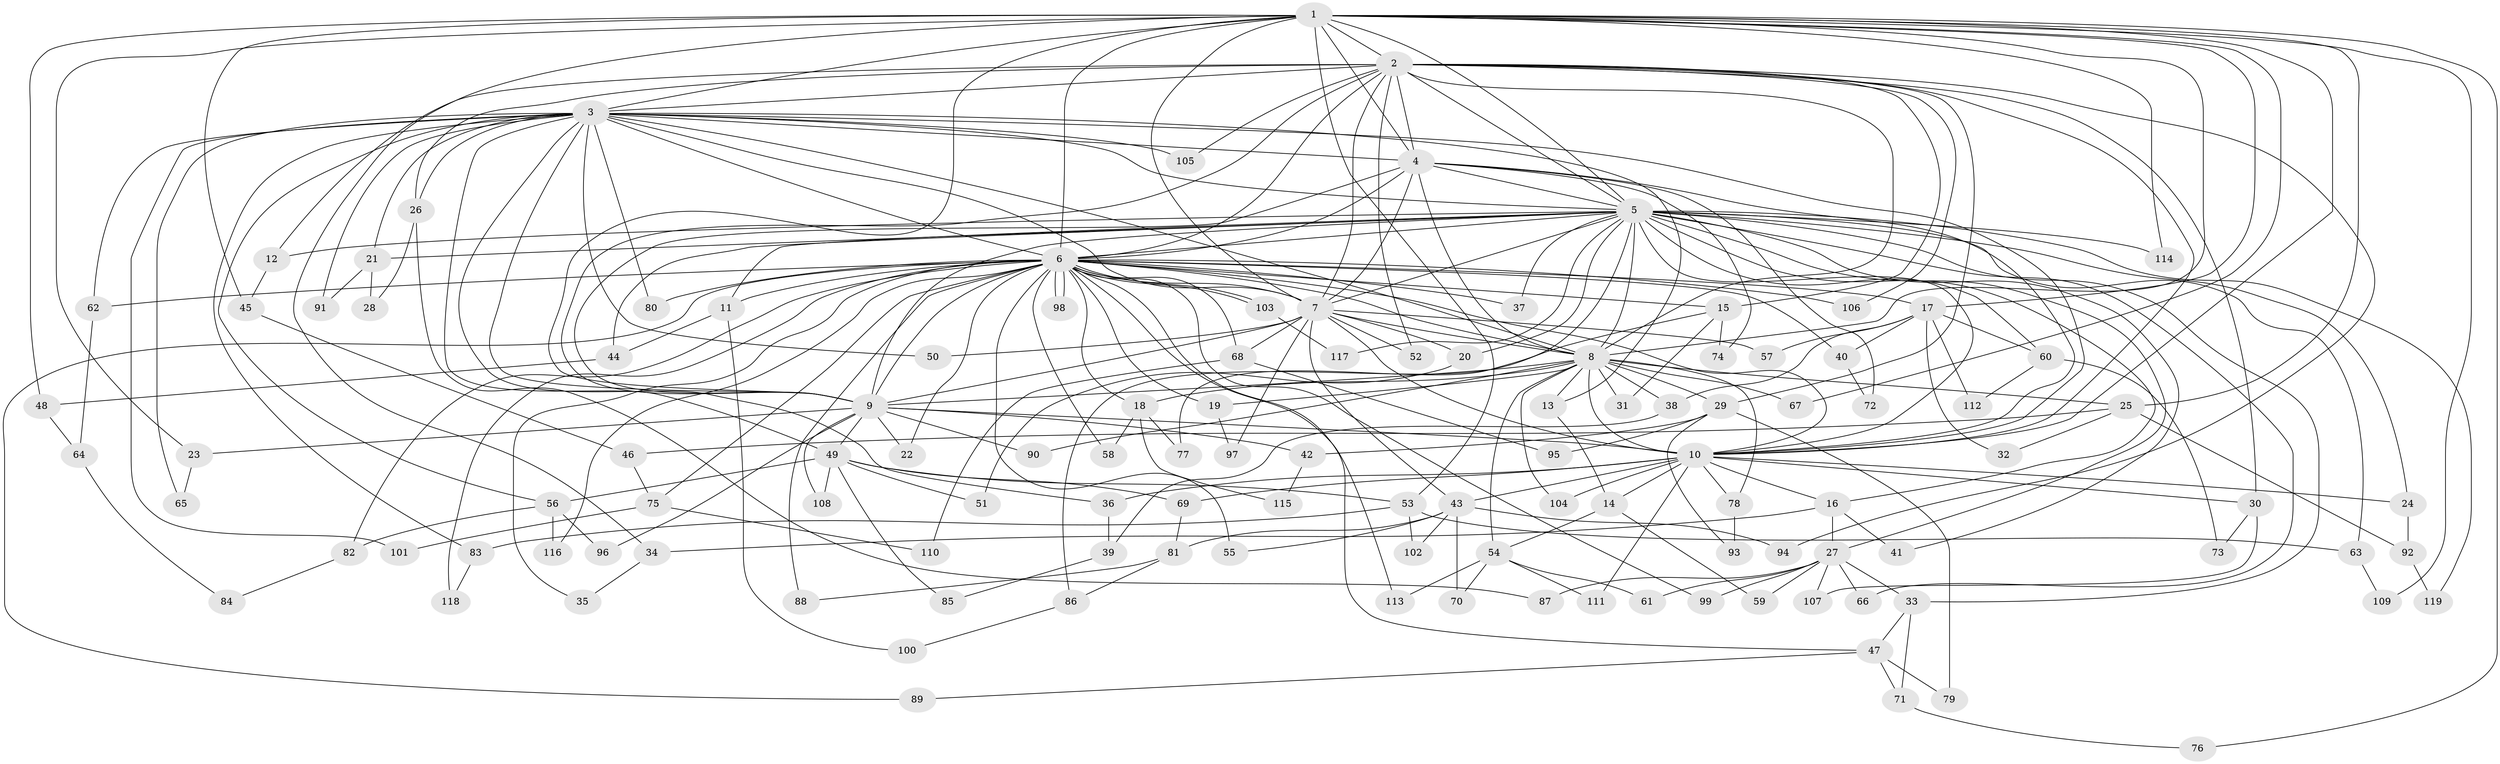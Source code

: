 // Generated by graph-tools (version 1.1) at 2025/45/03/09/25 04:45:14]
// undirected, 119 vertices, 263 edges
graph export_dot {
graph [start="1"]
  node [color=gray90,style=filled];
  1;
  2;
  3;
  4;
  5;
  6;
  7;
  8;
  9;
  10;
  11;
  12;
  13;
  14;
  15;
  16;
  17;
  18;
  19;
  20;
  21;
  22;
  23;
  24;
  25;
  26;
  27;
  28;
  29;
  30;
  31;
  32;
  33;
  34;
  35;
  36;
  37;
  38;
  39;
  40;
  41;
  42;
  43;
  44;
  45;
  46;
  47;
  48;
  49;
  50;
  51;
  52;
  53;
  54;
  55;
  56;
  57;
  58;
  59;
  60;
  61;
  62;
  63;
  64;
  65;
  66;
  67;
  68;
  69;
  70;
  71;
  72;
  73;
  74;
  75;
  76;
  77;
  78;
  79;
  80;
  81;
  82;
  83;
  84;
  85;
  86;
  87;
  88;
  89;
  90;
  91;
  92;
  93;
  94;
  95;
  96;
  97;
  98;
  99;
  100;
  101;
  102;
  103;
  104;
  105;
  106;
  107;
  108;
  109;
  110;
  111;
  112;
  113;
  114;
  115;
  116;
  117;
  118;
  119;
  1 -- 2;
  1 -- 3;
  1 -- 4;
  1 -- 5;
  1 -- 6;
  1 -- 7;
  1 -- 8;
  1 -- 9;
  1 -- 10;
  1 -- 17;
  1 -- 23;
  1 -- 25;
  1 -- 34;
  1 -- 45;
  1 -- 48;
  1 -- 53;
  1 -- 67;
  1 -- 76;
  1 -- 109;
  1 -- 114;
  2 -- 3;
  2 -- 4;
  2 -- 5;
  2 -- 6;
  2 -- 7;
  2 -- 8;
  2 -- 9;
  2 -- 10;
  2 -- 12;
  2 -- 15;
  2 -- 26;
  2 -- 29;
  2 -- 30;
  2 -- 52;
  2 -- 94;
  2 -- 105;
  2 -- 106;
  3 -- 4;
  3 -- 5;
  3 -- 6;
  3 -- 7;
  3 -- 8;
  3 -- 9;
  3 -- 10;
  3 -- 13;
  3 -- 21;
  3 -- 26;
  3 -- 36;
  3 -- 49;
  3 -- 50;
  3 -- 56;
  3 -- 62;
  3 -- 65;
  3 -- 80;
  3 -- 83;
  3 -- 91;
  3 -- 101;
  3 -- 105;
  4 -- 5;
  4 -- 6;
  4 -- 7;
  4 -- 8;
  4 -- 9;
  4 -- 10;
  4 -- 72;
  4 -- 74;
  5 -- 6;
  5 -- 7;
  5 -- 8;
  5 -- 9;
  5 -- 10;
  5 -- 11;
  5 -- 12;
  5 -- 16;
  5 -- 20;
  5 -- 21;
  5 -- 24;
  5 -- 27;
  5 -- 33;
  5 -- 37;
  5 -- 41;
  5 -- 44;
  5 -- 60;
  5 -- 63;
  5 -- 66;
  5 -- 77;
  5 -- 114;
  5 -- 117;
  5 -- 119;
  6 -- 7;
  6 -- 8;
  6 -- 9;
  6 -- 10;
  6 -- 11;
  6 -- 15;
  6 -- 17;
  6 -- 18;
  6 -- 19;
  6 -- 22;
  6 -- 35;
  6 -- 37;
  6 -- 40;
  6 -- 47;
  6 -- 55;
  6 -- 58;
  6 -- 62;
  6 -- 68;
  6 -- 75;
  6 -- 80;
  6 -- 82;
  6 -- 88;
  6 -- 89;
  6 -- 98;
  6 -- 98;
  6 -- 99;
  6 -- 103;
  6 -- 103;
  6 -- 106;
  6 -- 113;
  6 -- 116;
  6 -- 118;
  7 -- 8;
  7 -- 9;
  7 -- 10;
  7 -- 20;
  7 -- 43;
  7 -- 50;
  7 -- 52;
  7 -- 57;
  7 -- 68;
  7 -- 97;
  8 -- 9;
  8 -- 10;
  8 -- 13;
  8 -- 18;
  8 -- 19;
  8 -- 25;
  8 -- 29;
  8 -- 31;
  8 -- 38;
  8 -- 54;
  8 -- 67;
  8 -- 78;
  8 -- 90;
  8 -- 104;
  9 -- 10;
  9 -- 22;
  9 -- 23;
  9 -- 42;
  9 -- 49;
  9 -- 90;
  9 -- 96;
  9 -- 108;
  10 -- 14;
  10 -- 16;
  10 -- 24;
  10 -- 30;
  10 -- 36;
  10 -- 43;
  10 -- 69;
  10 -- 78;
  10 -- 104;
  10 -- 111;
  11 -- 44;
  11 -- 100;
  12 -- 45;
  13 -- 14;
  14 -- 54;
  14 -- 59;
  15 -- 31;
  15 -- 74;
  15 -- 86;
  16 -- 27;
  16 -- 34;
  16 -- 41;
  17 -- 32;
  17 -- 38;
  17 -- 40;
  17 -- 57;
  17 -- 60;
  17 -- 112;
  18 -- 58;
  18 -- 77;
  18 -- 115;
  19 -- 97;
  20 -- 51;
  21 -- 28;
  21 -- 91;
  23 -- 65;
  24 -- 92;
  25 -- 32;
  25 -- 46;
  25 -- 92;
  26 -- 28;
  26 -- 87;
  27 -- 33;
  27 -- 59;
  27 -- 61;
  27 -- 66;
  27 -- 87;
  27 -- 99;
  27 -- 107;
  29 -- 42;
  29 -- 79;
  29 -- 93;
  29 -- 95;
  30 -- 73;
  30 -- 107;
  33 -- 47;
  33 -- 71;
  34 -- 35;
  36 -- 39;
  38 -- 39;
  39 -- 85;
  40 -- 72;
  42 -- 115;
  43 -- 55;
  43 -- 70;
  43 -- 81;
  43 -- 94;
  43 -- 102;
  44 -- 48;
  45 -- 46;
  46 -- 75;
  47 -- 71;
  47 -- 79;
  47 -- 89;
  48 -- 64;
  49 -- 51;
  49 -- 53;
  49 -- 56;
  49 -- 69;
  49 -- 85;
  49 -- 108;
  53 -- 63;
  53 -- 83;
  53 -- 102;
  54 -- 61;
  54 -- 70;
  54 -- 111;
  54 -- 113;
  56 -- 82;
  56 -- 96;
  56 -- 116;
  60 -- 73;
  60 -- 112;
  62 -- 64;
  63 -- 109;
  64 -- 84;
  68 -- 95;
  68 -- 110;
  69 -- 81;
  71 -- 76;
  75 -- 101;
  75 -- 110;
  78 -- 93;
  81 -- 86;
  81 -- 88;
  82 -- 84;
  83 -- 118;
  86 -- 100;
  92 -- 119;
  103 -- 117;
}
